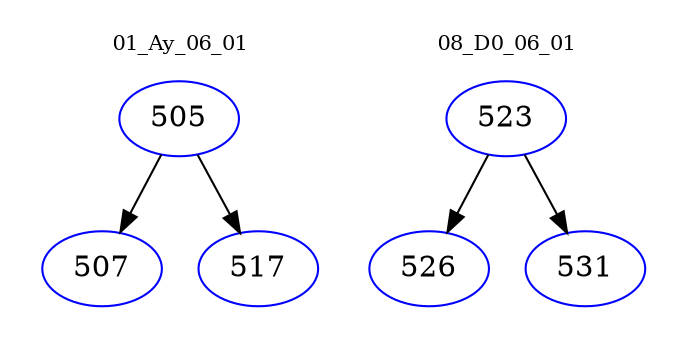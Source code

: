 digraph{
subgraph cluster_0 {
color = white
label = "01_Ay_06_01";
fontsize=10;
T0_505 [label="505", color="blue"]
T0_505 -> T0_507 [color="black"]
T0_507 [label="507", color="blue"]
T0_505 -> T0_517 [color="black"]
T0_517 [label="517", color="blue"]
}
subgraph cluster_1 {
color = white
label = "08_D0_06_01";
fontsize=10;
T1_523 [label="523", color="blue"]
T1_523 -> T1_526 [color="black"]
T1_526 [label="526", color="blue"]
T1_523 -> T1_531 [color="black"]
T1_531 [label="531", color="blue"]
}
}
